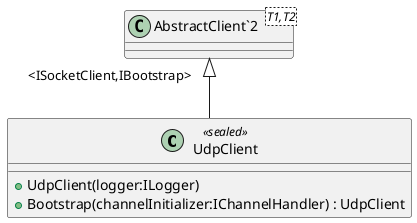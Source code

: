 @startuml
class UdpClient <<sealed>> {
    + UdpClient(logger:ILogger)
    + Bootstrap(channelInitializer:IChannelHandler) : UdpClient
}
class "AbstractClient`2"<T1,T2> {
}
"AbstractClient`2" "<ISocketClient,IBootstrap>" <|-- UdpClient
@enduml
